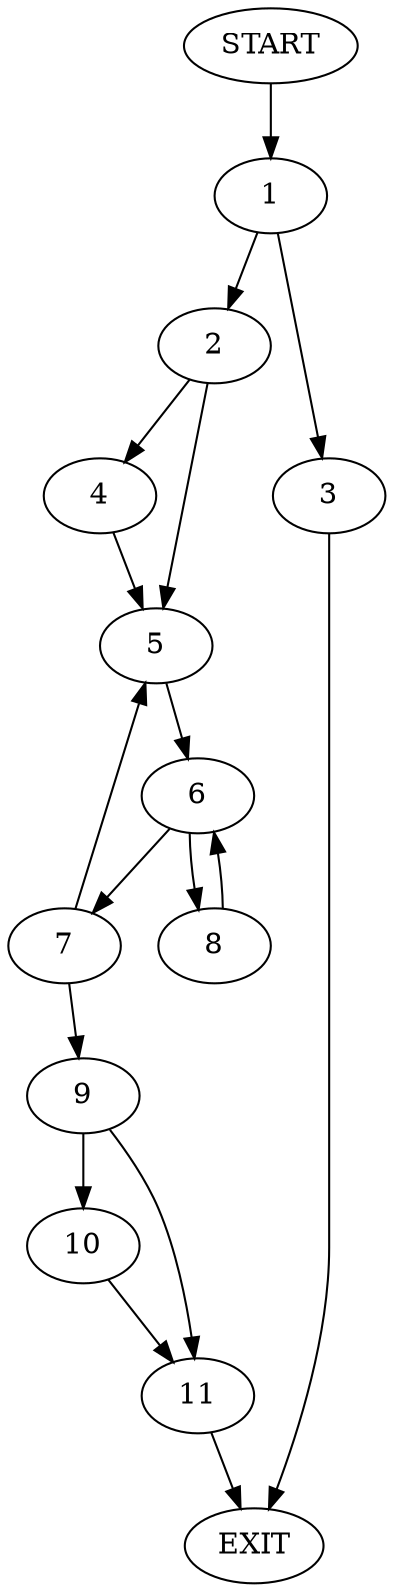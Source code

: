 digraph {
0 [label="START"]
12 [label="EXIT"]
0 -> 1
1 -> 2
1 -> 3
2 -> 4
2 -> 5
3 -> 12
4 -> 5
5 -> 6
6 -> 7
6 -> 8
8 -> 6
7 -> 9
7 -> 5
9 -> 10
9 -> 11
11 -> 12
10 -> 11
}
